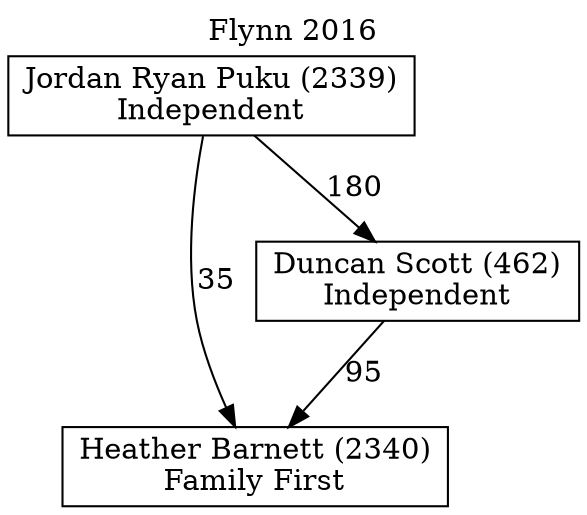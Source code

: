 // House preference flow
digraph "Heather Barnett (2340)_Flynn_2016" {
	graph [label="Flynn 2016" labelloc=t mclimit=10]
	node [shape=box]
	"Heather Barnett (2340)" [label="Heather Barnett (2340)
Family First"]
	"Duncan Scott (462)" [label="Duncan Scott (462)
Independent"]
	"Jordan Ryan Puku (2339)" [label="Jordan Ryan Puku (2339)
Independent"]
	"Duncan Scott (462)" -> "Heather Barnett (2340)" [label=95]
	"Jordan Ryan Puku (2339)" -> "Duncan Scott (462)" [label=180]
	"Jordan Ryan Puku (2339)" -> "Heather Barnett (2340)" [label=35]
}

